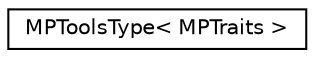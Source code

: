 digraph "Graphical Class Hierarchy"
{
 // LATEX_PDF_SIZE
  edge [fontname="Helvetica",fontsize="10",labelfontname="Helvetica",labelfontsize="10"];
  node [fontname="Helvetica",fontsize="10",shape=record];
  rankdir="LR";
  Node0 [label="MPToolsType\< MPTraits \>",height=0.2,width=0.4,color="black", fillcolor="white", style="filled",URL="$classMPToolsType.html",tooltip=" "];
}
